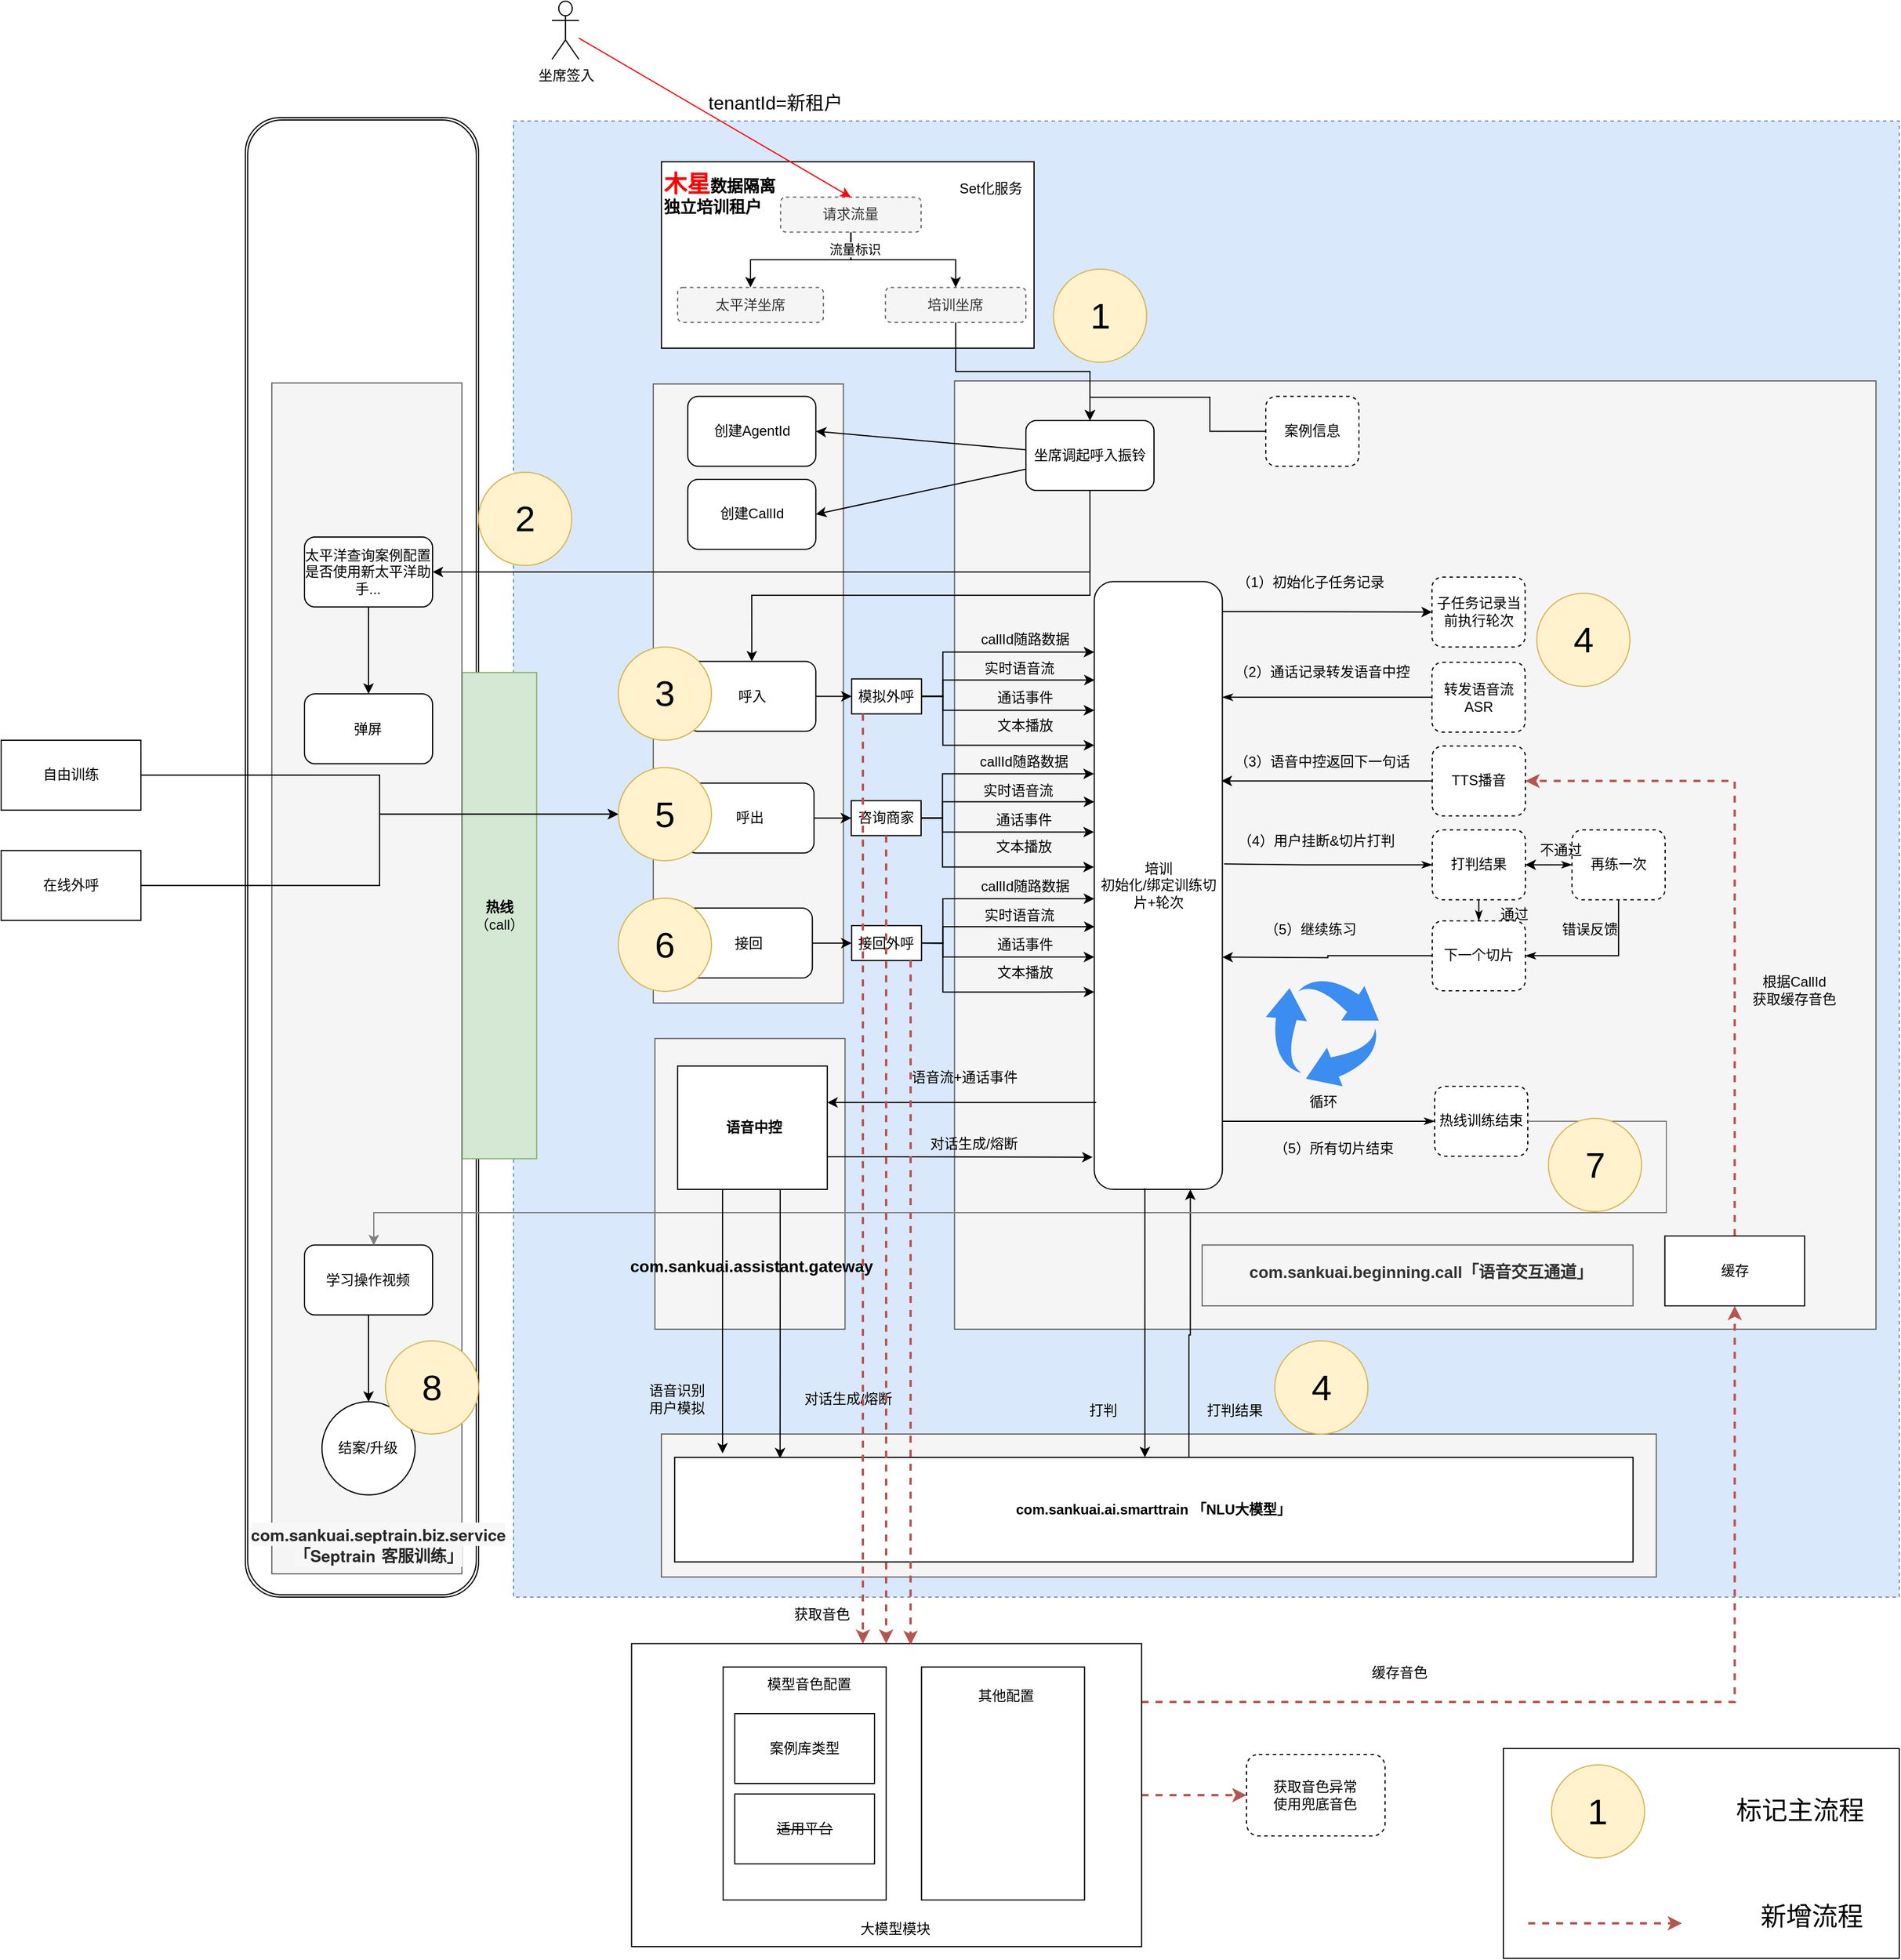 <mxfile version="24.8.6">
  <diagram name="第 1 页" id="9Htu-CGmnGs2SyxGKcRY">
    <mxGraphModel dx="1611" dy="1890" grid="1" gridSize="10" guides="1" tooltips="1" connect="1" arrows="1" fold="1" page="1" pageScale="1" pageWidth="827" pageHeight="1169" math="0" shadow="0">
      <root>
        <mxCell id="0" />
        <mxCell id="1" parent="0" />
        <mxCell id="7KO97V0ZHASyAnMcYF-i-1" value="" style="rounded=0;whiteSpace=wrap;html=1;" vertex="1" parent="1">
          <mxGeometry x="3260" y="1630" width="340" height="180" as="geometry" />
        </mxCell>
        <mxCell id="7KO97V0ZHASyAnMcYF-i-2" value="&lt;br&gt;&lt;div&gt;&lt;/div&gt;" style="rounded=0;whiteSpace=wrap;html=1;dashed=1;horizontal=1;verticalAlign=top;align=right;fillColor=#dae8fc;strokeColor=#6c8ebf;" vertex="1" parent="1">
          <mxGeometry x="2410" y="232.85" width="1190" height="1267.15" as="geometry" />
        </mxCell>
        <mxCell id="7KO97V0ZHASyAnMcYF-i-3" value="&lt;div&gt;&lt;font style=&quot;font-size: 18px;&quot;&gt;太平洋训练工作台&lt;/font&gt;&lt;/div&gt;&lt;div&gt;&lt;font style=&quot;font-size: 18px;&quot;&gt;&amp;nbsp;&amp;nbsp;&lt;/font&gt;&lt;/div&gt;&lt;div&gt;&lt;font style=&quot;font-size: 18px;&quot;&gt;&lt;br&gt;&lt;/font&gt;&lt;/div&gt;&lt;div&gt;&lt;font style=&quot;font-size: 18px;&quot;&gt;&lt;br&gt;&lt;/font&gt;&lt;/div&gt;&lt;div&gt;&lt;font style=&quot;font-size: 18px;&quot;&gt;&lt;br&gt;&lt;/font&gt;&lt;/div&gt;&lt;div&gt;&lt;font style=&quot;font-size: 18px;&quot;&gt;&lt;br&gt;&lt;/font&gt;&lt;/div&gt;&lt;div&gt;&lt;font style=&quot;font-size: 18px;&quot;&gt;&lt;br&gt;&lt;/font&gt;&lt;/div&gt;&lt;div&gt;&lt;br&gt;&lt;/div&gt;&lt;div&gt;&lt;br&gt;&lt;/div&gt;&lt;div&gt;&lt;font style=&quot;font-size: 18px;&quot;&gt;&lt;br&gt;&lt;/font&gt;&lt;/div&gt;" style="shape=ext;double=1;rounded=1;whiteSpace=wrap;html=1;fontStyle=1" vertex="1" parent="1">
          <mxGeometry x="2179.71" y="230" width="200.29" height="1270" as="geometry" />
        </mxCell>
        <mxCell id="7KO97V0ZHASyAnMcYF-i-4" value="坐席签入" style="shape=umlActor;verticalLabelPosition=bottom;verticalAlign=top;html=1;outlineConnect=0;" vertex="1" parent="1">
          <mxGeometry x="2443.01" y="130.0" width="23.2" height="50" as="geometry" />
        </mxCell>
        <mxCell id="7KO97V0ZHASyAnMcYF-i-5" value="&lt;b&gt;热线&lt;/b&gt;&lt;br&gt;&lt;div&gt;（call）&lt;/div&gt;" style="rounded=0;whiteSpace=wrap;html=1;fillColor=#d5e8d4;strokeColor=#82b366;" vertex="1" parent="1">
          <mxGeometry x="2365.67" y="706.32" width="64.2" height="417.35" as="geometry" />
        </mxCell>
        <mxCell id="7KO97V0ZHASyAnMcYF-i-6" value="&lt;font size=&quot;1&quot;&gt;&lt;b style=&quot;&quot;&gt;&lt;font style=&quot;font-size: 20px;&quot; color=&quot;#ff0000&quot;&gt;木星&lt;/font&gt;&lt;/b&gt;&lt;b style=&quot;font-size: 14px&quot;&gt;数据隔离&lt;/b&gt;&lt;/font&gt;&lt;div&gt;&lt;span style=&quot;font-size: 14px;&quot;&gt;&lt;b&gt;独立培训租户&lt;/b&gt;&lt;/span&gt;&lt;/div&gt;" style="rounded=0;whiteSpace=wrap;html=1;align=left;verticalAlign=top;" vertex="1" parent="1">
          <mxGeometry x="2537" y="267.85" width="320" height="160" as="geometry" />
        </mxCell>
        <mxCell id="7KO97V0ZHASyAnMcYF-i-7" value="Set化服务" style="text;html=1;align=center;verticalAlign=middle;whiteSpace=wrap;rounded=0;" vertex="1" parent="1">
          <mxGeometry x="2790" y="275.6" width="60" height="30" as="geometry" />
        </mxCell>
        <mxCell id="7KO97V0ZHASyAnMcYF-i-8" value="培训坐席" style="rounded=1;whiteSpace=wrap;html=1;dashed=1;fillColor=#f5f5f5;strokeColor=#666666;fontColor=#333333;" vertex="1" parent="1">
          <mxGeometry x="2729.36" y="375.73" width="120.64" height="30" as="geometry" />
        </mxCell>
        <mxCell id="7KO97V0ZHASyAnMcYF-i-9" value="太平洋坐席" style="rounded=1;whiteSpace=wrap;html=1;dashed=1;fillColor=#f5f5f5;strokeColor=#666666;fontColor=#333333;" vertex="1" parent="1">
          <mxGeometry x="2550.91" y="375.73" width="125.19" height="30" as="geometry" />
        </mxCell>
        <mxCell id="7KO97V0ZHASyAnMcYF-i-10" style="edgeStyle=orthogonalEdgeStyle;rounded=0;orthogonalLoop=1;jettySize=auto;html=1;" edge="1" parent="1" source="7KO97V0ZHASyAnMcYF-i-13" target="7KO97V0ZHASyAnMcYF-i-9">
          <mxGeometry relative="1" as="geometry" />
        </mxCell>
        <mxCell id="7KO97V0ZHASyAnMcYF-i-11" style="edgeStyle=orthogonalEdgeStyle;rounded=0;orthogonalLoop=1;jettySize=auto;html=1;" edge="1" parent="1" source="7KO97V0ZHASyAnMcYF-i-13" target="7KO97V0ZHASyAnMcYF-i-8">
          <mxGeometry relative="1" as="geometry" />
        </mxCell>
        <mxCell id="7KO97V0ZHASyAnMcYF-i-12" value="流量标识" style="edgeLabel;html=1;align=center;verticalAlign=middle;resizable=0;points=[];" vertex="1" connectable="0" parent="7KO97V0ZHASyAnMcYF-i-11">
          <mxGeometry x="-0.791" y="3" relative="1" as="geometry">
            <mxPoint as="offset" />
          </mxGeometry>
        </mxCell>
        <mxCell id="7KO97V0ZHASyAnMcYF-i-13" value="请求流量" style="rounded=1;whiteSpace=wrap;html=1;dashed=1;fillColor=#f5f5f5;strokeColor=#666666;fontColor=#333333;" vertex="1" parent="1">
          <mxGeometry x="2639.36" y="298.23" width="120.64" height="30" as="geometry" />
        </mxCell>
        <mxCell id="7KO97V0ZHASyAnMcYF-i-14" style="rounded=0;orthogonalLoop=1;jettySize=auto;html=1;entryX=0.5;entryY=0;entryDx=0;entryDy=0;strokeColor=#FF0000;align=center;verticalAlign=middle;fontFamily=Helvetica;fontSize=11;fontColor=default;labelBackgroundColor=default;endArrow=classic;" edge="1" parent="1" source="7KO97V0ZHASyAnMcYF-i-4" target="7KO97V0ZHASyAnMcYF-i-13">
          <mxGeometry relative="1" as="geometry" />
        </mxCell>
        <mxCell id="7KO97V0ZHASyAnMcYF-i-15" value="tenantId=新租户" style="text;html=1;align=center;verticalAlign=middle;whiteSpace=wrap;rounded=0;fontSize=16;" vertex="1" parent="1">
          <mxGeometry x="2570" y="201.85" width="130" height="30" as="geometry" />
        </mxCell>
        <mxCell id="7KO97V0ZHASyAnMcYF-i-16" value="&lt;b style=&quot;font-size: 14px;&quot;&gt;&lt;br&gt;&lt;br&gt;&lt;br&gt;&lt;br&gt;&lt;br&gt;&lt;br&gt;&lt;br&gt;&lt;br&gt;&lt;br&gt;&lt;br&gt;&amp;nbsp;&lt;br&gt;&lt;br&gt;&lt;br&gt;&lt;br&gt;&lt;br&gt;&lt;br&gt;&lt;br&gt;&lt;br&gt;&lt;br&gt;&lt;br&gt;&lt;br&gt;&lt;br&gt;&lt;br&gt;&amp;nbsp;&lt;br&gt;&lt;br&gt;&lt;/b&gt;" style="rounded=0;whiteSpace=wrap;html=1;fillColor=#f5f5f5;strokeColor=#666666;fontColor=#333333;align=left;verticalAlign=top;" vertex="1" parent="1">
          <mxGeometry x="2530" y="458.63" width="163.26" height="531.37" as="geometry" />
        </mxCell>
        <mxCell id="7KO97V0ZHASyAnMcYF-i-17" value="创建AgentId" style="rounded=1;whiteSpace=wrap;html=1;" vertex="1" parent="1">
          <mxGeometry x="2559.63" y="469.24" width="110" height="60" as="geometry" />
        </mxCell>
        <mxCell id="7KO97V0ZHASyAnMcYF-i-18" value="创建CallId" style="rounded=1;whiteSpace=wrap;html=1;" vertex="1" parent="1">
          <mxGeometry x="2559.63" y="540.44" width="110" height="60" as="geometry" />
        </mxCell>
        <mxCell id="7KO97V0ZHASyAnMcYF-i-19" value="&lt;div&gt;&lt;b style=&quot;font-size: 14px;&quot;&gt;&lt;br&gt;&lt;/b&gt;&lt;/div&gt;&lt;b style=&quot;font-size: 14px;&quot;&gt;&lt;div&gt;&lt;b style=&quot;font-size: 14px;&quot;&gt;&lt;br&gt;&lt;/b&gt;&lt;/div&gt;&lt;div&gt;&lt;b style=&quot;font-size: 14px;&quot;&gt;&lt;br&gt;&lt;/b&gt;&lt;/div&gt;&lt;div&gt;&lt;b style=&quot;font-size: 14px;&quot;&gt;&lt;br&gt;&lt;/b&gt;&lt;/div&gt;&lt;div&gt;&lt;b style=&quot;font-size: 14px;&quot;&gt;&lt;br&gt;&lt;/b&gt;&lt;/div&gt;&lt;div&gt;&lt;b style=&quot;font-size: 14px;&quot;&gt;&lt;br&gt;&lt;/b&gt;&lt;/div&gt;&lt;div&gt;&lt;b style=&quot;font-size: 14px;&quot;&gt;&lt;br&gt;&lt;/b&gt;&lt;/div&gt;&lt;div&gt;&lt;b style=&quot;font-size: 14px;&quot;&gt;&lt;br&gt;&lt;/b&gt;&lt;/div&gt;&lt;div&gt;&lt;b style=&quot;font-size: 14px;&quot;&gt;&lt;br&gt;&lt;/b&gt;&lt;/div&gt;&lt;div&gt;&lt;b style=&quot;font-size: 14px;&quot;&gt;&lt;br&gt;&lt;/b&gt;&lt;/div&gt;&lt;div&gt;&lt;b style=&quot;font-size: 14px;&quot;&gt;&lt;br&gt;&lt;/b&gt;&lt;/div&gt;&lt;div&gt;&lt;b style=&quot;font-size: 14px;&quot;&gt;&lt;br&gt;&lt;/b&gt;&lt;/div&gt;&lt;div&gt;&lt;b style=&quot;font-size: 14px;&quot;&gt;&lt;br&gt;&lt;/b&gt;&lt;/div&gt;&lt;div&gt;&lt;b style=&quot;font-size: 14px;&quot;&gt;&lt;br&gt;&lt;/b&gt;&lt;/div&gt;&lt;div&gt;&lt;b style=&quot;font-size: 14px;&quot;&gt;&lt;br&gt;&lt;/b&gt;&lt;/div&gt;&lt;div&gt;&lt;b style=&quot;font-size: 14px;&quot;&gt;&lt;br&gt;&lt;/b&gt;&lt;/div&gt;&lt;div&gt;&lt;b style=&quot;font-size: 14px;&quot;&gt;&lt;br&gt;&lt;/b&gt;&lt;/div&gt;&lt;div&gt;&lt;b style=&quot;font-size: 14px;&quot;&gt;&lt;br&gt;&lt;/b&gt;&lt;/div&gt;&lt;div&gt;&lt;b style=&quot;font-size: 14px;&quot;&gt;&lt;br&gt;&lt;/b&gt;&lt;/div&gt;&lt;div&gt;&lt;b style=&quot;font-size: 14px;&quot;&gt;&lt;br&gt;&lt;/b&gt;&lt;/div&gt;&lt;div&gt;&lt;b style=&quot;font-size: 14px;&quot;&gt;&lt;br&gt;&lt;/b&gt;&lt;/div&gt;&lt;div&gt;&lt;b style=&quot;font-size: 14px;&quot;&gt;&lt;br&gt;&lt;/b&gt;&lt;/div&gt;&lt;div&gt;&lt;b style=&quot;font-size: 14px;&quot;&gt;&lt;br&gt;&lt;/b&gt;&lt;/div&gt;&lt;div&gt;&lt;b style=&quot;font-size: 14px;&quot;&gt;&lt;br&gt;&lt;/b&gt;&lt;/div&gt;&lt;div&gt;&lt;b style=&quot;font-size: 14px;&quot;&gt;&lt;br&gt;&lt;/b&gt;&lt;/div&gt;&lt;div&gt;&lt;b style=&quot;font-size: 14px;&quot;&gt;&lt;br&gt;&lt;/b&gt;&lt;/div&gt;&lt;div&gt;&lt;b style=&quot;font-size: 14px;&quot;&gt;&lt;br&gt;&lt;/b&gt;&lt;/div&gt;&lt;div&gt;&lt;b style=&quot;font-size: 14px;&quot;&gt;&lt;br&gt;&lt;/b&gt;&lt;/div&gt;&lt;div&gt;&lt;b style=&quot;font-size: 14px;&quot;&gt;&lt;br&gt;&lt;/b&gt;&lt;/div&gt;&lt;div&gt;&lt;b style=&quot;font-size: 14px;&quot;&gt;&lt;br&gt;&lt;/b&gt;&lt;/div&gt;&lt;div&gt;&lt;b style=&quot;font-size: 14px;&quot;&gt;&lt;br&gt;&lt;/b&gt;&lt;/div&gt;&lt;div&gt;&lt;b style=&quot;font-size: 14px;&quot;&gt;&lt;br&gt;&lt;/b&gt;&lt;/div&gt;&lt;div&gt;&lt;b style=&quot;font-size: 14px;&quot;&gt;&lt;br&gt;&lt;/b&gt;&lt;/div&gt;&lt;div&gt;&lt;b style=&quot;font-size: 14px;&quot;&gt;&lt;br&gt;&lt;/b&gt;&lt;/div&gt;&lt;div&gt;&lt;b style=&quot;font-size: 14px;&quot;&gt;&lt;br&gt;&lt;/b&gt;&lt;/div&gt;&lt;div&gt;&lt;b style=&quot;font-size: 14px;&quot;&gt;&lt;br&gt;&lt;/b&gt;&lt;/div&gt;&lt;div&gt;&lt;b style=&quot;font-size: 14px;&quot;&gt;&lt;br&gt;&lt;/b&gt;&lt;/div&gt;&lt;div&gt;&lt;b style=&quot;font-size: 14px;&quot;&gt;&lt;br&gt;&lt;/b&gt;&lt;/div&gt;&lt;div&gt;&lt;b style=&quot;font-size: 14px;&quot;&gt;&lt;br&gt;&lt;/b&gt;&lt;/div&gt;&lt;div&gt;&lt;b style=&quot;font-size: 14px;&quot;&gt;&lt;br&gt;&lt;/b&gt;&lt;/div&gt;&lt;div&gt;&lt;b style=&quot;font-size: 14px;&quot;&gt;&lt;br&gt;&lt;/b&gt;&lt;/div&gt;&lt;div&gt;&lt;b style=&quot;font-size: 14px;&quot;&gt;&lt;br&gt;&lt;/b&gt;&lt;/div&gt;&lt;br&gt;&lt;/b&gt;" style="rounded=0;whiteSpace=wrap;html=1;fillColor=#f5f5f5;strokeColor=#666666;fontColor=#333333;align=left;verticalAlign=top;" vertex="1" parent="1">
          <mxGeometry x="2788.72" y="456.01" width="791.28" height="813.99" as="geometry" />
        </mxCell>
        <mxCell id="7KO97V0ZHASyAnMcYF-i-20" style="rounded=0;orthogonalLoop=1;jettySize=auto;html=1;entryX=1;entryY=0.5;entryDx=0;entryDy=0;" edge="1" parent="1" source="7KO97V0ZHASyAnMcYF-i-83" target="7KO97V0ZHASyAnMcYF-i-17">
          <mxGeometry relative="1" as="geometry" />
        </mxCell>
        <mxCell id="7KO97V0ZHASyAnMcYF-i-21" style="rounded=0;orthogonalLoop=1;jettySize=auto;html=1;entryX=1;entryY=0.5;entryDx=0;entryDy=0;" edge="1" parent="1" source="7KO97V0ZHASyAnMcYF-i-83" target="7KO97V0ZHASyAnMcYF-i-18">
          <mxGeometry relative="1" as="geometry" />
        </mxCell>
        <mxCell id="7KO97V0ZHASyAnMcYF-i-22" style="edgeStyle=orthogonalEdgeStyle;rounded=0;orthogonalLoop=1;jettySize=auto;html=1;entryX=0;entryY=0.5;entryDx=0;entryDy=0;" edge="1" parent="1" source="7KO97V0ZHASyAnMcYF-i-26" target="7KO97V0ZHASyAnMcYF-i-29">
          <mxGeometry relative="1" as="geometry">
            <Array as="points">
              <mxPoint x="3048.72" y="653.99" />
              <mxPoint x="3048.72" y="653.99" />
            </Array>
          </mxGeometry>
        </mxCell>
        <mxCell id="7KO97V0ZHASyAnMcYF-i-23" style="edgeStyle=orthogonalEdgeStyle;curved=0;rounded=0;orthogonalLoop=1;jettySize=auto;html=1;strokeColor=default;align=center;verticalAlign=middle;fontFamily=Helvetica;fontSize=11;fontColor=default;labelBackgroundColor=default;startArrow=classicThin;startFill=1;endArrow=none;endFill=0;exitX=0;exitY=0.5;exitDx=0;exitDy=0;" edge="1" parent="1" source="7KO97V0ZHASyAnMcYF-i-56">
          <mxGeometry relative="1" as="geometry">
            <mxPoint x="3020.22" y="870.57" as="targetPoint" />
            <Array as="points">
              <mxPoint x="3088.94" y="871.56" />
              <mxPoint x="3020.94" y="870.56" />
            </Array>
          </mxGeometry>
        </mxCell>
        <mxCell id="7KO97V0ZHASyAnMcYF-i-24" style="edgeStyle=orthogonalEdgeStyle;curved=0;rounded=0;orthogonalLoop=1;jettySize=auto;html=1;entryX=0;entryY=0.5;entryDx=0;entryDy=0;strokeColor=default;align=center;verticalAlign=middle;fontFamily=Helvetica;fontSize=11;fontColor=default;labelBackgroundColor=default;startArrow=classicThin;startFill=1;endArrow=none;endFill=0;" edge="1" parent="1" target="7KO97V0ZHASyAnMcYF-i-64">
          <mxGeometry relative="1" as="geometry">
            <mxPoint x="3018.72" y="727.515" as="sourcePoint" />
            <Array as="points">
              <mxPoint x="3108.72" y="727.08" />
            </Array>
          </mxGeometry>
        </mxCell>
        <mxCell id="7KO97V0ZHASyAnMcYF-i-25" style="edgeStyle=orthogonalEdgeStyle;curved=0;rounded=0;orthogonalLoop=1;jettySize=auto;html=1;strokeColor=default;align=center;verticalAlign=middle;fontFamily=Helvetica;fontSize=11;fontColor=default;labelBackgroundColor=default;startArrow=classicThin;startFill=1;endArrow=none;endFill=0;exitX=0;exitY=0.5;exitDx=0;exitDy=0;" edge="1" parent="1" source="7KO97V0ZHASyAnMcYF-i-67" target="7KO97V0ZHASyAnMcYF-i-26">
          <mxGeometry relative="1" as="geometry">
            <Array as="points">
              <mxPoint x="3140" y="1091" />
              <mxPoint x="3140" y="1091" />
            </Array>
          </mxGeometry>
        </mxCell>
        <mxCell id="7KO97V0ZHASyAnMcYF-i-26" value="培训&lt;br&gt;初始化/绑定训练切片+轮次" style="rounded=1;whiteSpace=wrap;html=1;" vertex="1" parent="1">
          <mxGeometry x="2908.72" y="628.24" width="110" height="521.76" as="geometry" />
        </mxCell>
        <mxCell id="7KO97V0ZHASyAnMcYF-i-27" style="edgeStyle=orthogonalEdgeStyle;rounded=0;orthogonalLoop=1;jettySize=auto;html=1;entryX=0.5;entryY=0;entryDx=0;entryDy=0;" edge="1" parent="1" source="7KO97V0ZHASyAnMcYF-i-28" target="7KO97V0ZHASyAnMcYF-i-83">
          <mxGeometry relative="1" as="geometry" />
        </mxCell>
        <mxCell id="7KO97V0ZHASyAnMcYF-i-28" value="案例信息" style="rounded=1;whiteSpace=wrap;html=1;dashed=1;" vertex="1" parent="1">
          <mxGeometry x="3056.0" y="469.24" width="80" height="60" as="geometry" />
        </mxCell>
        <mxCell id="7KO97V0ZHASyAnMcYF-i-29" value="子任务记录当前执行轮次" style="rounded=1;whiteSpace=wrap;html=1;dashed=1;" vertex="1" parent="1">
          <mxGeometry x="3198.72" y="624.43" width="80" height="60" as="geometry" />
        </mxCell>
        <mxCell id="7KO97V0ZHASyAnMcYF-i-30" style="edgeStyle=orthogonalEdgeStyle;rounded=0;orthogonalLoop=1;jettySize=auto;html=1;entryX=0;entryY=0.5;entryDx=0;entryDy=0;" edge="1" parent="1" source="7KO97V0ZHASyAnMcYF-i-31" target="7KO97V0ZHASyAnMcYF-i-33">
          <mxGeometry relative="1" as="geometry" />
        </mxCell>
        <mxCell id="7KO97V0ZHASyAnMcYF-i-31" value="&lt;span style=&quot;text-wrap-mode: nowrap;&quot;&gt;呼入&lt;/span&gt;" style="rounded=1;whiteSpace=wrap;html=1;" vertex="1" parent="1">
          <mxGeometry x="2559.63" y="696.8" width="110" height="60" as="geometry" />
        </mxCell>
        <mxCell id="7KO97V0ZHASyAnMcYF-i-32" style="edgeStyle=orthogonalEdgeStyle;rounded=0;orthogonalLoop=1;jettySize=auto;html=1;" edge="1" parent="1" source="7KO97V0ZHASyAnMcYF-i-33">
          <mxGeometry relative="1" as="geometry">
            <mxPoint x="2908.72" y="688.8" as="targetPoint" />
            <Array as="points">
              <mxPoint x="2778.72" y="726.8" />
              <mxPoint x="2778.72" y="688.8" />
              <mxPoint x="2908.72" y="688.8" />
            </Array>
          </mxGeometry>
        </mxCell>
        <mxCell id="7KO97V0ZHASyAnMcYF-i-33" value="模拟外呼" style="rounded=0;whiteSpace=wrap;html=1;" vertex="1" parent="1">
          <mxGeometry x="2700.35" y="711.8" width="60" height="30" as="geometry" />
        </mxCell>
        <mxCell id="7KO97V0ZHASyAnMcYF-i-34" value="实时语音流" style="text;html=1;align=center;verticalAlign=middle;resizable=0;points=[];autosize=1;" vertex="1" parent="1">
          <mxGeometry x="2803.72" y="693.24" width="80" height="20" as="geometry" />
        </mxCell>
        <mxCell id="7KO97V0ZHASyAnMcYF-i-35" value="文本播放" style="text;html=1;align=center;verticalAlign=middle;resizable=0;points=[];autosize=1;" vertex="1" parent="1">
          <mxGeometry x="2818.72" y="741.8" width="60" height="20" as="geometry" />
        </mxCell>
        <mxCell id="7KO97V0ZHASyAnMcYF-i-36" value="callId随路数据" style="text;html=1;align=center;verticalAlign=middle;resizable=0;points=[];autosize=1;" vertex="1" parent="1">
          <mxGeometry x="2803.72" y="668.24" width="90" height="20" as="geometry" />
        </mxCell>
        <mxCell id="7KO97V0ZHASyAnMcYF-i-37" value="通话事件" style="text;html=1;align=center;verticalAlign=middle;resizable=0;points=[];autosize=1;" vertex="1" parent="1">
          <mxGeometry x="2818.72" y="718.24" width="60" height="20" as="geometry" />
        </mxCell>
        <mxCell id="7KO97V0ZHASyAnMcYF-i-38" style="edgeStyle=orthogonalEdgeStyle;rounded=0;orthogonalLoop=1;jettySize=auto;html=1;exitX=1;exitY=0.5;exitDx=0;exitDy=0;" edge="1" parent="1" source="7KO97V0ZHASyAnMcYF-i-33">
          <mxGeometry relative="1" as="geometry">
            <mxPoint x="2909" y="713" as="targetPoint" />
            <Array as="points">
              <mxPoint x="2778.72" y="726.8" />
              <mxPoint x="2778.72" y="712.8" />
              <mxPoint x="2908.72" y="712.8" />
            </Array>
          </mxGeometry>
        </mxCell>
        <mxCell id="7KO97V0ZHASyAnMcYF-i-39" style="edgeStyle=orthogonalEdgeStyle;rounded=0;orthogonalLoop=1;jettySize=auto;html=1;exitX=1;exitY=0.5;exitDx=0;exitDy=0;" edge="1" parent="1" source="7KO97V0ZHASyAnMcYF-i-33">
          <mxGeometry relative="1" as="geometry">
            <mxPoint x="2908.72" y="738.8" as="targetPoint" />
            <Array as="points">
              <mxPoint x="2778.72" y="726.8" />
              <mxPoint x="2778.72" y="738.8" />
              <mxPoint x="2908.72" y="738.8" />
            </Array>
          </mxGeometry>
        </mxCell>
        <mxCell id="7KO97V0ZHASyAnMcYF-i-40" style="edgeStyle=orthogonalEdgeStyle;rounded=0;orthogonalLoop=1;jettySize=auto;html=1;exitX=1;exitY=0.5;exitDx=0;exitDy=0;" edge="1" parent="1" source="7KO97V0ZHASyAnMcYF-i-33">
          <mxGeometry relative="1" as="geometry">
            <mxPoint x="2908.72" y="768.8" as="targetPoint" />
            <Array as="points">
              <mxPoint x="2778.72" y="726.8" />
              <mxPoint x="2778.72" y="768.8" />
            </Array>
          </mxGeometry>
        </mxCell>
        <mxCell id="7KO97V0ZHASyAnMcYF-i-41" value="&lt;b style=&quot;font-size: 14px;&quot;&gt;&lt;br&gt;&lt;br&gt;&lt;br&gt;&lt;br&gt;&lt;br&gt;&lt;br&gt;&lt;br&gt;&lt;br&gt;&lt;br&gt;&lt;br&gt;&amp;nbsp;&lt;br&gt;&lt;br&gt;&lt;br&gt;&lt;br&gt;&lt;br&gt;&lt;br&gt;&lt;br&gt;&lt;br&gt;&lt;br&gt;&lt;br&gt;&lt;br&gt;&lt;br&gt;&lt;br&gt;&amp;nbsp;&lt;br&gt;&lt;br&gt;&lt;/b&gt;" style="rounded=0;whiteSpace=wrap;html=1;fillColor=#f5f5f5;strokeColor=#666666;fontColor=#333333;align=left;verticalAlign=top;" vertex="1" parent="1">
          <mxGeometry x="2537.0" y="1360.0" width="854.36" height="122.75" as="geometry" />
        </mxCell>
        <mxCell id="7KO97V0ZHASyAnMcYF-i-42" value="&lt;b style=&quot;font-size: 14px;&quot;&gt;&lt;br&gt;&lt;br&gt;&lt;br&gt;&lt;br&gt;&lt;br&gt;&lt;br&gt;&lt;br&gt;&lt;br&gt;&lt;br&gt;&lt;br&gt;&amp;nbsp;&lt;br&gt;&lt;br&gt;&lt;br&gt;&lt;br&gt;&lt;br&gt;&lt;br&gt;&lt;br&gt;&lt;br&gt;&lt;br&gt;&lt;br&gt;&lt;br&gt;&lt;br&gt;&lt;br&gt;&amp;nbsp;&lt;br&gt;&lt;br&gt;&lt;/b&gt;" style="rounded=0;whiteSpace=wrap;html=1;fillColor=#f5f5f5;strokeColor=#666666;fontColor=#333333;align=left;verticalAlign=top;" vertex="1" parent="1">
          <mxGeometry x="2531.41" y="1020.45" width="163.26" height="249.55" as="geometry" />
        </mxCell>
        <mxCell id="7KO97V0ZHASyAnMcYF-i-43" value="" style="rounded=0;whiteSpace=wrap;html=1;" vertex="1" parent="1">
          <mxGeometry x="2550.91" y="1044.12" width="128.51" height="105.88" as="geometry" />
        </mxCell>
        <mxCell id="7KO97V0ZHASyAnMcYF-i-44" value="对话生成/熔断" style="text;html=1;align=center;verticalAlign=middle;resizable=0;points=[];autosize=1;" vertex="1" parent="1">
          <mxGeometry x="2760.35" y="1101.48" width="90" height="20" as="geometry" />
        </mxCell>
        <mxCell id="7KO97V0ZHASyAnMcYF-i-45" value="语音流+通话事件" style="text;html=1;align=center;verticalAlign=middle;resizable=0;points=[];autosize=1;" vertex="1" parent="1">
          <mxGeometry x="2742" y="1044.12" width="110" height="20" as="geometry" />
        </mxCell>
        <mxCell id="7KO97V0ZHASyAnMcYF-i-46" style="edgeStyle=orthogonalEdgeStyle;rounded=0;orthogonalLoop=1;jettySize=auto;html=1;entryX=0.75;entryY=1;entryDx=0;entryDy=0;" edge="1" parent="1" source="7KO97V0ZHASyAnMcYF-i-47" target="7KO97V0ZHASyAnMcYF-i-26">
          <mxGeometry relative="1" as="geometry">
            <Array as="points">
              <mxPoint x="2990" y="1275" />
              <mxPoint x="2991" y="1275" />
            </Array>
          </mxGeometry>
        </mxCell>
        <mxCell id="7KO97V0ZHASyAnMcYF-i-47" value="&lt;b&gt;com.sankuai.ai.smarttrain 「NLU大模型」&lt;/b&gt;" style="rounded=0;whiteSpace=wrap;html=1;" vertex="1" parent="1">
          <mxGeometry x="2548.36" y="1380.0" width="823" height="89.78" as="geometry" />
        </mxCell>
        <mxCell id="7KO97V0ZHASyAnMcYF-i-48" value="语音识别&lt;br&gt;用户模拟" style="text;html=1;align=center;verticalAlign=middle;resizable=0;points=[];autosize=1;" vertex="1" parent="1">
          <mxGeometry x="2520" y="1315" width="60" height="30" as="geometry" />
        </mxCell>
        <mxCell id="7KO97V0ZHASyAnMcYF-i-49" value="对话生成/熔断" style="text;html=1;align=center;verticalAlign=middle;resizable=0;points=[];autosize=1;" vertex="1" parent="1">
          <mxGeometry x="2652" y="1320.0" width="90" height="20" as="geometry" />
        </mxCell>
        <mxCell id="7KO97V0ZHASyAnMcYF-i-50" value="打判" style="text;html=1;align=center;verticalAlign=middle;resizable=0;points=[];autosize=1;" vertex="1" parent="1">
          <mxGeometry x="2896.36" y="1330.0" width="40" height="20" as="geometry" />
        </mxCell>
        <mxCell id="7KO97V0ZHASyAnMcYF-i-51" value="打判结果" style="text;html=1;align=center;verticalAlign=middle;resizable=0;points=[];autosize=1;" vertex="1" parent="1">
          <mxGeometry x="2998.64" y="1330.0" width="60" height="20" as="geometry" />
        </mxCell>
        <mxCell id="7KO97V0ZHASyAnMcYF-i-52" value="&lt;p data-pm-slice=&quot;1 1 [&amp;quot;table&amp;quot;,null,&amp;quot;table_row&amp;quot;,null,&amp;quot;table_cell&amp;quot;,null]&quot; data-node-id=&quot;d73887fce26a47d394b316ed0e40555a&quot; data-diff-id=&quot;40ed1938-f185-4878-8142-91d9d09a2081&quot; style=&quot;min-height: 24px;margin: 8px 0;&quot;&gt;&lt;font style=&quot;font-size: 14px;&quot;&gt;&amp;nbsp; &amp;nbsp; &amp;nbsp; &amp;nbsp; &amp;nbsp; &lt;b&gt;com.sankuai.beginning.call&lt;/b&gt;&lt;/font&gt;&lt;font style=&quot;background-color: initial;&quot;&gt;&lt;b style=&quot;font-size: 14px&quot;&gt;「语音交互通道&lt;/b&gt;&lt;/font&gt;&lt;font style=&quot;background-color: initial;&quot;&gt;&lt;b style=&quot;font-size: 14px&quot;&gt;」&lt;/b&gt;&lt;/font&gt;&lt;/p&gt;" style="rounded=0;whiteSpace=wrap;html=1;fillColor=#f5f5f5;strokeColor=#666666;fontColor=#333333;align=left;verticalAlign=top;" vertex="1" parent="1">
          <mxGeometry x="3001.36" y="1197.74" width="370" height="52.25" as="geometry" />
        </mxCell>
        <mxCell id="7KO97V0ZHASyAnMcYF-i-53" value="（4）用户挂断&amp;amp;切片打判" style="text;html=1;align=center;verticalAlign=middle;resizable=0;points=[];autosize=1;" vertex="1" parent="1">
          <mxGeometry x="3018.94" y="836.37" width="160" height="30" as="geometry" />
        </mxCell>
        <mxCell id="7KO97V0ZHASyAnMcYF-i-54" value="" style="edgeStyle=orthogonalEdgeStyle;curved=0;rounded=0;orthogonalLoop=1;jettySize=auto;html=1;strokeColor=default;align=center;verticalAlign=middle;fontFamily=Helvetica;fontSize=11;fontColor=default;labelBackgroundColor=default;startArrow=classicThin;startFill=1;endArrow=classic;endFill=1;" edge="1" parent="1" source="7KO97V0ZHASyAnMcYF-i-59" target="7KO97V0ZHASyAnMcYF-i-56">
          <mxGeometry relative="1" as="geometry" />
        </mxCell>
        <mxCell id="7KO97V0ZHASyAnMcYF-i-55" style="edgeStyle=orthogonalEdgeStyle;curved=0;rounded=0;orthogonalLoop=1;jettySize=auto;html=1;strokeColor=default;align=center;verticalAlign=middle;fontFamily=Helvetica;fontSize=11;fontColor=default;labelBackgroundColor=default;startArrow=classicThin;startFill=1;endArrow=none;endFill=0;exitX=0.5;exitY=0;exitDx=0;exitDy=0;" edge="1" parent="1" source="7KO97V0ZHASyAnMcYF-i-57" target="7KO97V0ZHASyAnMcYF-i-56">
          <mxGeometry relative="1" as="geometry" />
        </mxCell>
        <mxCell id="7KO97V0ZHASyAnMcYF-i-56" value="打判结果" style="rounded=1;whiteSpace=wrap;html=1;dashed=1;" vertex="1" parent="1">
          <mxGeometry x="3198.94" y="841.37" width="80" height="60" as="geometry" />
        </mxCell>
        <mxCell id="7KO97V0ZHASyAnMcYF-i-57" value="下一个切片" style="rounded=1;whiteSpace=wrap;html=1;dashed=1;" vertex="1" parent="1">
          <mxGeometry x="3198.94" y="919.44" width="80" height="60" as="geometry" />
        </mxCell>
        <mxCell id="7KO97V0ZHASyAnMcYF-i-58" style="edgeStyle=orthogonalEdgeStyle;curved=0;rounded=0;orthogonalLoop=1;jettySize=auto;html=1;strokeColor=default;align=center;verticalAlign=middle;fontFamily=Helvetica;fontSize=11;fontColor=default;labelBackgroundColor=default;startArrow=classicThin;startFill=1;endArrow=none;endFill=0;exitX=1;exitY=0.5;exitDx=0;exitDy=0;" edge="1" parent="1" source="7KO97V0ZHASyAnMcYF-i-57" target="7KO97V0ZHASyAnMcYF-i-59">
          <mxGeometry relative="1" as="geometry">
            <Array as="points">
              <mxPoint x="3358.94" y="949.56" />
            </Array>
          </mxGeometry>
        </mxCell>
        <mxCell id="7KO97V0ZHASyAnMcYF-i-59" value="再练一次" style="rounded=1;whiteSpace=wrap;html=1;dashed=1;" vertex="1" parent="1">
          <mxGeometry x="3318.94" y="841.37" width="80" height="60" as="geometry" />
        </mxCell>
        <mxCell id="7KO97V0ZHASyAnMcYF-i-60" value="（1）初始化子任务记录" style="text;html=1;align=center;verticalAlign=middle;resizable=0;points=[];autosize=1;" vertex="1" parent="1">
          <mxGeometry x="3018.72" y="614.43" width="150" height="30" as="geometry" />
        </mxCell>
        <mxCell id="7KO97V0ZHASyAnMcYF-i-61" value="不通过" style="text;html=1;align=center;verticalAlign=middle;resizable=0;points=[];autosize=1;" vertex="1" parent="1">
          <mxGeometry x="3278.94" y="843.74" width="60" height="30" as="geometry" />
        </mxCell>
        <mxCell id="7KO97V0ZHASyAnMcYF-i-62" value="错误反馈" style="text;html=1;align=center;verticalAlign=middle;resizable=0;points=[];autosize=1;" vertex="1" parent="1">
          <mxGeometry x="3298.94" y="912.44" width="70" height="30" as="geometry" />
        </mxCell>
        <mxCell id="7KO97V0ZHASyAnMcYF-i-63" value="通过" style="text;html=1;align=center;verticalAlign=middle;resizable=0;points=[];autosize=1;" vertex="1" parent="1">
          <mxGeometry x="3243.94" y="899.37" width="50" height="30" as="geometry" />
        </mxCell>
        <mxCell id="7KO97V0ZHASyAnMcYF-i-64" value="转发语音流&lt;br&gt;ASR" style="rounded=1;whiteSpace=wrap;html=1;dashed=1;" vertex="1" parent="1">
          <mxGeometry x="3198.72" y="697.52" width="80" height="60" as="geometry" />
        </mxCell>
        <mxCell id="7KO97V0ZHASyAnMcYF-i-65" value="（2）通话记录转发语音中控" style="text;html=1;align=center;verticalAlign=middle;resizable=0;points=[];autosize=1;" vertex="1" parent="1">
          <mxGeometry x="3018.72" y="691.33" width="170" height="30" as="geometry" />
        </mxCell>
        <mxCell id="7KO97V0ZHASyAnMcYF-i-66" value="（5）继续练习" style="text;html=1;align=center;verticalAlign=middle;resizable=0;points=[];autosize=1;" vertex="1" parent="1">
          <mxGeometry x="3043.94" y="912.44" width="100" height="30" as="geometry" />
        </mxCell>
        <mxCell id="7KO97V0ZHASyAnMcYF-i-67" value="热线训练结束" style="rounded=1;whiteSpace=wrap;html=1;dashed=1;" vertex="1" parent="1">
          <mxGeometry x="3201.0" y="1061.48" width="80" height="60" as="geometry" />
        </mxCell>
        <mxCell id="7KO97V0ZHASyAnMcYF-i-68" value="（5）所有切片结束" style="text;html=1;align=center;verticalAlign=middle;resizable=0;points=[];autosize=1;" vertex="1" parent="1">
          <mxGeometry x="3048.72" y="1100.0" width="130" height="30" as="geometry" />
        </mxCell>
        <mxCell id="7KO97V0ZHASyAnMcYF-i-69" value="&lt;b style=&quot;font-size: 14px;&quot;&gt;&lt;font style=&quot;font-size: 14px;&quot;&gt;com.sankuai.assistant.gateway&lt;/font&gt;&lt;/b&gt;&lt;div style=&quot;font-size: 14px;&quot;&gt;&lt;br&gt;&lt;/div&gt;" style="text;html=1;align=center;verticalAlign=middle;whiteSpace=wrap;rounded=0;" vertex="1" parent="1">
          <mxGeometry x="2532.13" y="1208.87" width="165" height="30" as="geometry" />
        </mxCell>
        <mxCell id="7KO97V0ZHASyAnMcYF-i-70" value="&lt;div&gt;&lt;b&gt;语音中控&lt;/b&gt;&lt;/div&gt;" style="text;html=1;align=center;verticalAlign=middle;whiteSpace=wrap;rounded=0;" vertex="1" parent="1">
          <mxGeometry x="2552.5" y="1082.06" width="126.92" height="30" as="geometry" />
        </mxCell>
        <mxCell id="7KO97V0ZHASyAnMcYF-i-71" value="&lt;b style=&quot;font-size: 14px;&quot;&gt;&lt;br&gt;&lt;br&gt;&lt;br&gt;&lt;br&gt;&lt;br&gt;&lt;br&gt;&lt;br&gt;&lt;br&gt;&lt;br&gt;&lt;br&gt;&amp;nbsp;&lt;br&gt;&lt;br&gt;&lt;br&gt;&lt;br&gt;&lt;br&gt;&lt;br&gt;&lt;br&gt;&lt;br&gt;&lt;br&gt;&lt;br&gt;&lt;br&gt;&lt;br&gt;&lt;br&gt;&amp;nbsp;&lt;br&gt;&lt;br&gt;&lt;/b&gt;" style="rounded=0;whiteSpace=wrap;html=1;fillColor=#f5f5f5;strokeColor=#666666;fontColor=#333333;align=left;verticalAlign=top;" vertex="1" parent="1">
          <mxGeometry x="2202.41" y="457.75" width="163.26" height="1022.25" as="geometry" />
        </mxCell>
        <mxCell id="7KO97V0ZHASyAnMcYF-i-72" value="&lt;div&gt;&lt;span style=&quot;color: rgba(0, 0, 0, 0.84); font-family: &amp;quot;Helvetica Neue&amp;quot;, Helvetica, Arial, &amp;quot;PingFang SC&amp;quot;, &amp;quot;Heiti SC&amp;quot;, &amp;quot;Hiragino Sans GB&amp;quot;, &amp;quot;Microsoft YaHei&amp;quot;, sans-serif; font-size: 14px; text-align: start; word-spacing: 1px; white-space: pre; background-color: rgb(247, 247, 247);&quot;&gt;&lt;b&gt;com.sankuai.septrain.biz.service&lt;/b&gt;&lt;/span&gt;&lt;br&gt;&lt;/div&gt;&lt;div&gt;&lt;span style=&quot;color: rgba(0, 0, 0, 0.84); font-family: &amp;quot;Helvetica Neue&amp;quot;, Helvetica, Arial, &amp;quot;PingFang SC&amp;quot;, &amp;quot;Heiti SC&amp;quot;, &amp;quot;Hiragino Sans GB&amp;quot;, &amp;quot;Microsoft YaHei&amp;quot;, sans-serif; font-size: 14px; text-align: start; word-spacing: 1px; white-space: pre; background-color: rgb(247, 247, 247);&quot;&gt;&lt;b&gt;「Septrain 客服训练」&lt;/b&gt;&lt;/span&gt;&lt;/div&gt;" style="text;html=1;align=center;verticalAlign=middle;whiteSpace=wrap;rounded=0;" vertex="1" parent="1">
          <mxGeometry x="2207.75" y="1440" width="172.25" height="30" as="geometry" />
        </mxCell>
        <mxCell id="7KO97V0ZHASyAnMcYF-i-73" value="" style="edgeStyle=orthogonalEdgeStyle;rounded=0;orthogonalLoop=1;jettySize=auto;html=1;" edge="1" parent="1" source="7KO97V0ZHASyAnMcYF-i-74" target="7KO97V0ZHASyAnMcYF-i-75">
          <mxGeometry relative="1" as="geometry" />
        </mxCell>
        <mxCell id="7KO97V0ZHASyAnMcYF-i-74" value="太平洋查询案例配置&lt;div&gt;是否使用新太平洋助手...&lt;/div&gt;" style="rounded=1;whiteSpace=wrap;html=1;" vertex="1" parent="1">
          <mxGeometry x="2230.49" y="590" width="110" height="60" as="geometry" />
        </mxCell>
        <mxCell id="7KO97V0ZHASyAnMcYF-i-75" value="弹屏" style="rounded=1;whiteSpace=wrap;html=1;" vertex="1" parent="1">
          <mxGeometry x="2230.49" y="724.61" width="110" height="60" as="geometry" />
        </mxCell>
        <mxCell id="7KO97V0ZHASyAnMcYF-i-76" value="结案/升级" style="ellipse;whiteSpace=wrap;html=1;rounded=1;" vertex="1" parent="1">
          <mxGeometry x="2245.49" y="1332.31" width="80" height="80" as="geometry" />
        </mxCell>
        <mxCell id="7KO97V0ZHASyAnMcYF-i-77" style="edgeStyle=orthogonalEdgeStyle;rounded=0;orthogonalLoop=1;jettySize=auto;html=1;entryX=0.5;entryY=0;entryDx=0;entryDy=0;" edge="1" parent="1" source="7KO97V0ZHASyAnMcYF-i-78" target="7KO97V0ZHASyAnMcYF-i-76">
          <mxGeometry relative="1" as="geometry" />
        </mxCell>
        <mxCell id="7KO97V0ZHASyAnMcYF-i-78" value="学习操作视频" style="rounded=1;whiteSpace=wrap;html=1;" vertex="1" parent="1">
          <mxGeometry x="2230.49" y="1197.75" width="110" height="60" as="geometry" />
        </mxCell>
        <mxCell id="7KO97V0ZHASyAnMcYF-i-79" style="edgeStyle=orthogonalEdgeStyle;rounded=0;orthogonalLoop=1;jettySize=auto;html=1;fillColor=#f5f5f5;strokeColor=#808080;fontStyle=0;strokeWidth=1;" edge="1" parent="1" source="7KO97V0ZHASyAnMcYF-i-67">
          <mxGeometry relative="1" as="geometry">
            <Array as="points">
              <mxPoint x="3400" y="1092" />
              <mxPoint x="3400" y="1170" />
              <mxPoint x="2290" y="1170" />
            </Array>
            <mxPoint x="2290" y="1198" as="targetPoint" />
          </mxGeometry>
        </mxCell>
        <mxCell id="7KO97V0ZHASyAnMcYF-i-80" style="edgeStyle=orthogonalEdgeStyle;rounded=0;orthogonalLoop=1;jettySize=auto;html=1;entryX=1;entryY=0.5;entryDx=0;entryDy=0;" edge="1" parent="1" source="7KO97V0ZHASyAnMcYF-i-83" target="7KO97V0ZHASyAnMcYF-i-74">
          <mxGeometry relative="1" as="geometry">
            <Array as="points">
              <mxPoint x="2905" y="620" />
              <mxPoint x="2340" y="620" />
            </Array>
          </mxGeometry>
        </mxCell>
        <mxCell id="7KO97V0ZHASyAnMcYF-i-81" value="" style="edgeStyle=orthogonalEdgeStyle;rounded=0;orthogonalLoop=1;jettySize=auto;html=1;" edge="1" parent="1" source="7KO97V0ZHASyAnMcYF-i-8" target="7KO97V0ZHASyAnMcYF-i-83">
          <mxGeometry relative="1" as="geometry">
            <mxPoint x="2890" y="540" as="targetPoint" />
            <mxPoint x="2850" y="391" as="sourcePoint" />
            <Array as="points" />
          </mxGeometry>
        </mxCell>
        <mxCell id="7KO97V0ZHASyAnMcYF-i-82" style="edgeStyle=orthogonalEdgeStyle;rounded=0;orthogonalLoop=1;jettySize=auto;html=1;entryX=0.5;entryY=0;entryDx=0;entryDy=0;" edge="1" parent="1" source="7KO97V0ZHASyAnMcYF-i-83" target="7KO97V0ZHASyAnMcYF-i-31">
          <mxGeometry relative="1" as="geometry">
            <Array as="points">
              <mxPoint x="2905" y="640" />
              <mxPoint x="2615" y="640" />
            </Array>
          </mxGeometry>
        </mxCell>
        <mxCell id="7KO97V0ZHASyAnMcYF-i-83" value="坐席调起呼入振铃" style="rounded=1;whiteSpace=wrap;html=1;" vertex="1" parent="1">
          <mxGeometry x="2850.0" y="490.0" width="110" height="60" as="geometry" />
        </mxCell>
        <mxCell id="7KO97V0ZHASyAnMcYF-i-84" value="&lt;font style=&quot;font-size: 31px;&quot;&gt;1&lt;/font&gt;" style="ellipse;whiteSpace=wrap;html=1;aspect=fixed;fillColor=#fff2cc;strokeColor=#d6b656;" vertex="1" parent="1">
          <mxGeometry x="2873.72" y="360" width="80" height="80" as="geometry" />
        </mxCell>
        <mxCell id="7KO97V0ZHASyAnMcYF-i-85" value="&lt;font style=&quot;font-size: 31px;&quot;&gt;2&lt;/font&gt;" style="ellipse;whiteSpace=wrap;html=1;aspect=fixed;fillColor=#fff2cc;strokeColor=#d6b656;" vertex="1" parent="1">
          <mxGeometry x="2380" y="534.43" width="80" height="80" as="geometry" />
        </mxCell>
        <mxCell id="7KO97V0ZHASyAnMcYF-i-86" value="&lt;font style=&quot;font-size: 31px;&quot;&gt;3&lt;/font&gt;" style="ellipse;whiteSpace=wrap;html=1;aspect=fixed;fillColor=#fff2cc;strokeColor=#d6b656;" vertex="1" parent="1">
          <mxGeometry x="2500" y="684.43" width="80" height="80" as="geometry" />
        </mxCell>
        <mxCell id="7KO97V0ZHASyAnMcYF-i-87" value="&lt;font style=&quot;font-size: 31px;&quot;&gt;4&lt;/font&gt;" style="ellipse;whiteSpace=wrap;html=1;aspect=fixed;fillColor=#fff2cc;strokeColor=#d6b656;" vertex="1" parent="1">
          <mxGeometry x="3288.72" y="638.24" width="80" height="80" as="geometry" />
        </mxCell>
        <mxCell id="7KO97V0ZHASyAnMcYF-i-88" style="edgeStyle=orthogonalEdgeStyle;rounded=0;orthogonalLoop=1;jettySize=auto;html=1;exitX=0.395;exitY=0.998;exitDx=0;exitDy=0;exitPerimeter=0;" edge="1" parent="1" source="7KO97V0ZHASyAnMcYF-i-26" target="7KO97V0ZHASyAnMcYF-i-47">
          <mxGeometry relative="1" as="geometry">
            <Array as="points">
              <mxPoint x="2952" y="1330" />
              <mxPoint x="2952" y="1330" />
            </Array>
          </mxGeometry>
        </mxCell>
        <mxCell id="7KO97V0ZHASyAnMcYF-i-89" style="edgeStyle=orthogonalEdgeStyle;rounded=0;orthogonalLoop=1;jettySize=auto;html=1;entryX=0.998;entryY=0.475;entryDx=0;entryDy=0;entryPerimeter=0;" edge="1" parent="1" source="7KO97V0ZHASyAnMcYF-i-57">
          <mxGeometry relative="1" as="geometry">
            <mxPoint x="3018.72" y="950.646" as="targetPoint" />
          </mxGeometry>
        </mxCell>
        <mxCell id="7KO97V0ZHASyAnMcYF-i-90" value="" style="edgeStyle=orthogonalEdgeStyle;rounded=0;orthogonalLoop=1;jettySize=auto;html=1;" edge="1" parent="1" source="7KO97V0ZHASyAnMcYF-i-91" target="7KO97V0ZHASyAnMcYF-i-95">
          <mxGeometry relative="1" as="geometry" />
        </mxCell>
        <mxCell id="7KO97V0ZHASyAnMcYF-i-91" value="呼出" style="rounded=1;whiteSpace=wrap;html=1;" vertex="1" parent="1">
          <mxGeometry x="2558.04" y="801.3" width="110" height="60" as="geometry" />
        </mxCell>
        <mxCell id="7KO97V0ZHASyAnMcYF-i-92" value="" style="edgeStyle=orthogonalEdgeStyle;rounded=0;orthogonalLoop=1;jettySize=auto;html=1;" edge="1" parent="1" source="7KO97V0ZHASyAnMcYF-i-93" target="7KO97V0ZHASyAnMcYF-i-104">
          <mxGeometry relative="1" as="geometry" />
        </mxCell>
        <mxCell id="7KO97V0ZHASyAnMcYF-i-93" value="接回" style="rounded=1;whiteSpace=wrap;html=1;" vertex="1" parent="1">
          <mxGeometry x="2556.63" y="908.56" width="110" height="60" as="geometry" />
        </mxCell>
        <mxCell id="7KO97V0ZHASyAnMcYF-i-94" style="edgeStyle=orthogonalEdgeStyle;rounded=0;orthogonalLoop=1;jettySize=auto;html=1;" edge="1" parent="1" source="7KO97V0ZHASyAnMcYF-i-95">
          <mxGeometry relative="1" as="geometry">
            <mxPoint x="2908.37" y="793.3" as="targetPoint" />
            <Array as="points">
              <mxPoint x="2778.37" y="831.3" />
              <mxPoint x="2778.37" y="793.3" />
              <mxPoint x="2908.37" y="793.3" />
            </Array>
          </mxGeometry>
        </mxCell>
        <mxCell id="7KO97V0ZHASyAnMcYF-i-95" value="咨询商家" style="rounded=0;whiteSpace=wrap;html=1;" vertex="1" parent="1">
          <mxGeometry x="2700" y="816.3" width="60" height="30" as="geometry" />
        </mxCell>
        <mxCell id="7KO97V0ZHASyAnMcYF-i-96" value="实时语音流" style="text;html=1;align=center;verticalAlign=middle;resizable=0;points=[];autosize=1;" vertex="1" parent="1">
          <mxGeometry x="2803.37" y="797.74" width="80" height="20" as="geometry" />
        </mxCell>
        <mxCell id="7KO97V0ZHASyAnMcYF-i-97" value="文本播放" style="text;html=1;align=center;verticalAlign=middle;resizable=0;points=[];autosize=1;" vertex="1" parent="1">
          <mxGeometry x="2818.37" y="846.3" width="60" height="20" as="geometry" />
        </mxCell>
        <mxCell id="7KO97V0ZHASyAnMcYF-i-98" value="callId随路数据" style="text;html=1;align=center;verticalAlign=middle;resizable=0;points=[];autosize=1;" vertex="1" parent="1">
          <mxGeometry x="2803.37" y="772.74" width="90" height="20" as="geometry" />
        </mxCell>
        <mxCell id="7KO97V0ZHASyAnMcYF-i-99" value="通话事件" style="text;html=1;align=center;verticalAlign=middle;resizable=0;points=[];autosize=1;" vertex="1" parent="1">
          <mxGeometry x="2818.37" y="822.74" width="60" height="20" as="geometry" />
        </mxCell>
        <mxCell id="7KO97V0ZHASyAnMcYF-i-100" style="edgeStyle=orthogonalEdgeStyle;rounded=0;orthogonalLoop=1;jettySize=auto;html=1;exitX=1;exitY=0.5;exitDx=0;exitDy=0;" edge="1" parent="1" source="7KO97V0ZHASyAnMcYF-i-95">
          <mxGeometry relative="1" as="geometry">
            <mxPoint x="2908.65" y="817.5" as="targetPoint" />
            <Array as="points">
              <mxPoint x="2778.37" y="831.3" />
              <mxPoint x="2778.37" y="817.3" />
              <mxPoint x="2908.37" y="817.3" />
            </Array>
          </mxGeometry>
        </mxCell>
        <mxCell id="7KO97V0ZHASyAnMcYF-i-101" style="edgeStyle=orthogonalEdgeStyle;rounded=0;orthogonalLoop=1;jettySize=auto;html=1;exitX=1;exitY=0.5;exitDx=0;exitDy=0;" edge="1" parent="1" source="7KO97V0ZHASyAnMcYF-i-95">
          <mxGeometry relative="1" as="geometry">
            <mxPoint x="2908.37" y="843.3" as="targetPoint" />
            <Array as="points">
              <mxPoint x="2778.37" y="831.3" />
              <mxPoint x="2778.37" y="843.3" />
              <mxPoint x="2908.37" y="843.3" />
            </Array>
          </mxGeometry>
        </mxCell>
        <mxCell id="7KO97V0ZHASyAnMcYF-i-102" style="edgeStyle=orthogonalEdgeStyle;rounded=0;orthogonalLoop=1;jettySize=auto;html=1;exitX=1;exitY=0.5;exitDx=0;exitDy=0;" edge="1" parent="1" source="7KO97V0ZHASyAnMcYF-i-95">
          <mxGeometry relative="1" as="geometry">
            <mxPoint x="2908.37" y="873.3" as="targetPoint" />
            <Array as="points">
              <mxPoint x="2778.37" y="831.3" />
              <mxPoint x="2778.37" y="873.3" />
            </Array>
          </mxGeometry>
        </mxCell>
        <mxCell id="7KO97V0ZHASyAnMcYF-i-103" style="edgeStyle=orthogonalEdgeStyle;rounded=0;orthogonalLoop=1;jettySize=auto;html=1;" edge="1" parent="1" source="7KO97V0ZHASyAnMcYF-i-104">
          <mxGeometry relative="1" as="geometry">
            <mxPoint x="2908.72" y="900.56" as="targetPoint" />
            <Array as="points">
              <mxPoint x="2778.72" y="938.56" />
              <mxPoint x="2778.72" y="900.56" />
              <mxPoint x="2908.72" y="900.56" />
            </Array>
          </mxGeometry>
        </mxCell>
        <mxCell id="7KO97V0ZHASyAnMcYF-i-104" value="接回外呼" style="rounded=0;whiteSpace=wrap;html=1;" vertex="1" parent="1">
          <mxGeometry x="2700.35" y="923.56" width="60" height="30" as="geometry" />
        </mxCell>
        <mxCell id="7KO97V0ZHASyAnMcYF-i-105" value="实时语音流" style="text;html=1;align=center;verticalAlign=middle;resizable=0;points=[];autosize=1;" vertex="1" parent="1">
          <mxGeometry x="2803.72" y="905" width="80" height="20" as="geometry" />
        </mxCell>
        <mxCell id="7KO97V0ZHASyAnMcYF-i-106" value="文本播放" style="text;html=1;align=center;verticalAlign=middle;resizable=0;points=[];autosize=1;" vertex="1" parent="1">
          <mxGeometry x="2818.72" y="953.56" width="60" height="20" as="geometry" />
        </mxCell>
        <mxCell id="7KO97V0ZHASyAnMcYF-i-107" value="callId随路数据" style="text;html=1;align=center;verticalAlign=middle;resizable=0;points=[];autosize=1;" vertex="1" parent="1">
          <mxGeometry x="2803.72" y="880" width="90" height="20" as="geometry" />
        </mxCell>
        <mxCell id="7KO97V0ZHASyAnMcYF-i-108" value="通话事件" style="text;html=1;align=center;verticalAlign=middle;resizable=0;points=[];autosize=1;" vertex="1" parent="1">
          <mxGeometry x="2818.72" y="930" width="60" height="20" as="geometry" />
        </mxCell>
        <mxCell id="7KO97V0ZHASyAnMcYF-i-109" style="edgeStyle=orthogonalEdgeStyle;rounded=0;orthogonalLoop=1;jettySize=auto;html=1;exitX=1;exitY=0.5;exitDx=0;exitDy=0;" edge="1" parent="1" source="7KO97V0ZHASyAnMcYF-i-104">
          <mxGeometry relative="1" as="geometry">
            <mxPoint x="2909" y="924.76" as="targetPoint" />
            <Array as="points">
              <mxPoint x="2778.72" y="938.56" />
              <mxPoint x="2778.72" y="924.56" />
              <mxPoint x="2908.72" y="924.56" />
            </Array>
          </mxGeometry>
        </mxCell>
        <mxCell id="7KO97V0ZHASyAnMcYF-i-110" style="edgeStyle=orthogonalEdgeStyle;rounded=0;orthogonalLoop=1;jettySize=auto;html=1;exitX=1;exitY=0.5;exitDx=0;exitDy=0;" edge="1" parent="1" source="7KO97V0ZHASyAnMcYF-i-104">
          <mxGeometry relative="1" as="geometry">
            <mxPoint x="2908.72" y="950.56" as="targetPoint" />
            <Array as="points">
              <mxPoint x="2778.72" y="938.56" />
              <mxPoint x="2778.72" y="950.56" />
              <mxPoint x="2908.72" y="950.56" />
            </Array>
          </mxGeometry>
        </mxCell>
        <mxCell id="7KO97V0ZHASyAnMcYF-i-111" style="edgeStyle=orthogonalEdgeStyle;rounded=0;orthogonalLoop=1;jettySize=auto;html=1;exitX=1;exitY=0.5;exitDx=0;exitDy=0;" edge="1" parent="1" source="7KO97V0ZHASyAnMcYF-i-104">
          <mxGeometry relative="1" as="geometry">
            <mxPoint x="2908.72" y="980.56" as="targetPoint" />
            <Array as="points">
              <mxPoint x="2778.72" y="938.56" />
              <mxPoint x="2778.72" y="980.56" />
            </Array>
          </mxGeometry>
        </mxCell>
        <mxCell id="7KO97V0ZHASyAnMcYF-i-112" value="循环" style="sketch=0;html=1;aspect=fixed;strokeColor=none;shadow=0;fillColor=#3B8DF1;verticalAlign=top;labelPosition=center;verticalLabelPosition=bottom;shape=mxgraph.gcp2.arrow_cycle;rotation=0;" vertex="1" parent="1">
          <mxGeometry x="3056" y="969.29" width="97.04" height="92.19" as="geometry" />
        </mxCell>
        <mxCell id="7KO97V0ZHASyAnMcYF-i-113" style="edgeStyle=orthogonalEdgeStyle;rounded=0;orthogonalLoop=1;jettySize=auto;html=1;fontStyle=1;exitX=0.015;exitY=0.857;exitDx=0;exitDy=0;exitPerimeter=0;" edge="1" parent="1" source="7KO97V0ZHASyAnMcYF-i-26" target="7KO97V0ZHASyAnMcYF-i-43">
          <mxGeometry relative="1" as="geometry">
            <Array as="points">
              <mxPoint x="2730" y="1075" />
              <mxPoint x="2730" y="1075" />
            </Array>
          </mxGeometry>
        </mxCell>
        <mxCell id="7KO97V0ZHASyAnMcYF-i-114" style="edgeStyle=orthogonalEdgeStyle;rounded=0;orthogonalLoop=1;jettySize=auto;html=1;entryX=-0.013;entryY=0.947;entryDx=0;entryDy=0;entryPerimeter=0;" edge="1" parent="1" source="7KO97V0ZHASyAnMcYF-i-43" target="7KO97V0ZHASyAnMcYF-i-26">
          <mxGeometry relative="1" as="geometry">
            <Array as="points">
              <mxPoint x="2730" y="1122" />
              <mxPoint x="2730" y="1122" />
            </Array>
          </mxGeometry>
        </mxCell>
        <mxCell id="7KO97V0ZHASyAnMcYF-i-115" style="edgeStyle=orthogonalEdgeStyle;rounded=0;orthogonalLoop=1;jettySize=auto;html=1;entryX=0.05;entryY=-0.037;entryDx=0;entryDy=0;entryPerimeter=0;" edge="1" parent="1" source="7KO97V0ZHASyAnMcYF-i-43" target="7KO97V0ZHASyAnMcYF-i-47">
          <mxGeometry relative="1" as="geometry">
            <mxPoint x="2590" y="1370" as="targetPoint" />
            <Array as="points">
              <mxPoint x="2590" y="1340" />
            </Array>
          </mxGeometry>
        </mxCell>
        <mxCell id="7KO97V0ZHASyAnMcYF-i-116" style="edgeStyle=orthogonalEdgeStyle;rounded=0;orthogonalLoop=1;jettySize=auto;html=1;entryX=0.11;entryY=0.01;entryDx=0;entryDy=0;entryPerimeter=0;" edge="1" parent="1" source="7KO97V0ZHASyAnMcYF-i-43" target="7KO97V0ZHASyAnMcYF-i-47">
          <mxGeometry relative="1" as="geometry">
            <Array as="points">
              <mxPoint x="2639" y="1220" />
              <mxPoint x="2639" y="1220" />
            </Array>
          </mxGeometry>
        </mxCell>
        <mxCell id="7KO97V0ZHASyAnMcYF-i-117" value="&lt;span style=&quot;font-size: 31px;&quot;&gt;5&lt;/span&gt;" style="ellipse;whiteSpace=wrap;html=1;aspect=fixed;fillColor=#fff2cc;strokeColor=#d6b656;" vertex="1" parent="1">
          <mxGeometry x="2500" y="787.87" width="80" height="80" as="geometry" />
        </mxCell>
        <mxCell id="7KO97V0ZHASyAnMcYF-i-118" value="&lt;font style=&quot;font-size: 31px;&quot;&gt;6&lt;/font&gt;" style="ellipse;whiteSpace=wrap;html=1;aspect=fixed;fillColor=#fff2cc;strokeColor=#d6b656;" vertex="1" parent="1">
          <mxGeometry x="2500" y="900.0" width="80" height="80" as="geometry" />
        </mxCell>
        <mxCell id="7KO97V0ZHASyAnMcYF-i-119" value="&lt;font style=&quot;font-size: 31px;&quot;&gt;7&lt;/font&gt;" style="ellipse;whiteSpace=wrap;html=1;aspect=fixed;fillColor=#fff2cc;strokeColor=#d6b656;" vertex="1" parent="1">
          <mxGeometry x="3298.72" y="1089.0" width="80" height="80" as="geometry" />
        </mxCell>
        <mxCell id="7KO97V0ZHASyAnMcYF-i-120" value="&lt;font style=&quot;font-size: 31px;&quot;&gt;8&lt;/font&gt;" style="ellipse;whiteSpace=wrap;html=1;aspect=fixed;fillColor=#fff2cc;strokeColor=#d6b656;" vertex="1" parent="1">
          <mxGeometry x="2300" y="1280.0" width="80" height="80" as="geometry" />
        </mxCell>
        <mxCell id="7KO97V0ZHASyAnMcYF-i-121" value="&lt;font style=&quot;font-size: 31px;&quot;&gt;4&lt;/font&gt;" style="ellipse;whiteSpace=wrap;html=1;aspect=fixed;fillColor=#fff2cc;strokeColor=#d6b656;" vertex="1" parent="1">
          <mxGeometry x="3063.72" y="1280" width="80" height="80" as="geometry" />
        </mxCell>
        <mxCell id="7KO97V0ZHASyAnMcYF-i-122" value="&lt;font style=&quot;font-size: 31px;&quot;&gt;1&lt;/font&gt;" style="ellipse;whiteSpace=wrap;html=1;aspect=fixed;fillColor=#fff2cc;strokeColor=#d6b656;" vertex="1" parent="1">
          <mxGeometry x="3301.36" y="1644" width="80" height="80" as="geometry" />
        </mxCell>
        <mxCell id="7KO97V0ZHASyAnMcYF-i-123" value="&lt;font style=&quot;font-size: 22px;&quot;&gt;标记主流程&lt;/font&gt;" style="text;html=1;align=center;verticalAlign=middle;whiteSpace=wrap;rounded=0;" vertex="1" parent="1">
          <mxGeometry x="3450.0" y="1669" width="130.28" height="30" as="geometry" />
        </mxCell>
        <mxCell id="7KO97V0ZHASyAnMcYF-i-124" style="edgeStyle=orthogonalEdgeStyle;rounded=0;orthogonalLoop=1;jettySize=auto;html=1;entryX=0.5;entryY=1;entryDx=0;entryDy=0;strokeWidth=2;strokeColor=#b85450;fillColor=#f8cecc;dashed=1;" edge="1" parent="1" source="7KO97V0ZHASyAnMcYF-i-126" target="7KO97V0ZHASyAnMcYF-i-134">
          <mxGeometry relative="1" as="geometry">
            <Array as="points">
              <mxPoint x="3459" y="1590" />
            </Array>
          </mxGeometry>
        </mxCell>
        <mxCell id="7KO97V0ZHASyAnMcYF-i-125" style="edgeStyle=orthogonalEdgeStyle;rounded=0;orthogonalLoop=1;jettySize=auto;html=1;entryX=0;entryY=0.5;entryDx=0;entryDy=0;strokeWidth=2;dashed=1;fillColor=#f8cecc;strokeColor=#b85450;" edge="1" parent="1" source="7KO97V0ZHASyAnMcYF-i-126" target="7KO97V0ZHASyAnMcYF-i-145">
          <mxGeometry relative="1" as="geometry" />
        </mxCell>
        <mxCell id="7KO97V0ZHASyAnMcYF-i-126" value="" style="rounded=0;whiteSpace=wrap;html=1;" vertex="1" parent="1">
          <mxGeometry x="2511.35" y="1540" width="438" height="260" as="geometry" />
        </mxCell>
        <mxCell id="7KO97V0ZHASyAnMcYF-i-127" value="大模型模块" style="text;html=1;align=center;verticalAlign=middle;whiteSpace=wrap;rounded=0;" vertex="1" parent="1">
          <mxGeometry x="2697.13" y="1770" width="82" height="30" as="geometry" />
        </mxCell>
        <mxCell id="7KO97V0ZHASyAnMcYF-i-128" value="" style="rounded=0;whiteSpace=wrap;html=1;" vertex="1" parent="1">
          <mxGeometry x="2590" y="1560" width="140" height="200" as="geometry" />
        </mxCell>
        <mxCell id="7KO97V0ZHASyAnMcYF-i-129" style="edgeStyle=orthogonalEdgeStyle;rounded=0;orthogonalLoop=1;jettySize=auto;html=1;strokeWidth=2;fillColor=#f8cecc;strokeColor=#b85450;dashed=1;" edge="1" parent="1" source="7KO97V0ZHASyAnMcYF-i-95">
          <mxGeometry relative="1" as="geometry">
            <mxPoint x="2730" y="1540" as="targetPoint" />
            <Array as="points">
              <mxPoint x="2730" y="1539" />
            </Array>
          </mxGeometry>
        </mxCell>
        <mxCell id="7KO97V0ZHASyAnMcYF-i-130" style="edgeStyle=orthogonalEdgeStyle;rounded=0;orthogonalLoop=1;jettySize=auto;html=1;endSize=6;strokeWidth=2;strokeColor=#b85450;fillColor=#f8cecc;dashed=1;" edge="1" parent="1" source="7KO97V0ZHASyAnMcYF-i-33" target="7KO97V0ZHASyAnMcYF-i-126">
          <mxGeometry relative="1" as="geometry">
            <Array as="points">
              <mxPoint x="2710" y="780" />
              <mxPoint x="2710" y="780" />
            </Array>
          </mxGeometry>
        </mxCell>
        <mxCell id="7KO97V0ZHASyAnMcYF-i-131" value="获取音色" style="text;html=1;align=center;verticalAlign=middle;whiteSpace=wrap;rounded=0;" vertex="1" parent="1">
          <mxGeometry x="2644.99" y="1500" width="60" height="30" as="geometry" />
        </mxCell>
        <mxCell id="7KO97V0ZHASyAnMcYF-i-132" style="edgeStyle=orthogonalEdgeStyle;rounded=0;orthogonalLoop=1;jettySize=auto;html=1;entryX=0.547;entryY=0.004;entryDx=0;entryDy=0;entryPerimeter=0;strokeColor=#b85450;strokeWidth=2;fillColor=#f8cecc;dashed=1;" edge="1" parent="1" source="7KO97V0ZHASyAnMcYF-i-104" target="7KO97V0ZHASyAnMcYF-i-126">
          <mxGeometry relative="1" as="geometry">
            <Array as="points">
              <mxPoint x="2751" y="1110" />
              <mxPoint x="2751" y="1110" />
            </Array>
          </mxGeometry>
        </mxCell>
        <mxCell id="7KO97V0ZHASyAnMcYF-i-133" style="edgeStyle=orthogonalEdgeStyle;rounded=0;orthogonalLoop=1;jettySize=auto;html=1;entryX=1;entryY=0.5;entryDx=0;entryDy=0;fillColor=#f8cecc;strokeColor=#b85450;dashed=1;strokeWidth=2;" edge="1" parent="1" source="7KO97V0ZHASyAnMcYF-i-134" target="7KO97V0ZHASyAnMcYF-i-137">
          <mxGeometry relative="1" as="geometry">
            <Array as="points">
              <mxPoint x="3459" y="799" />
            </Array>
          </mxGeometry>
        </mxCell>
        <mxCell id="7KO97V0ZHASyAnMcYF-i-134" value="缓存" style="rounded=0;whiteSpace=wrap;html=1;" vertex="1" parent="1">
          <mxGeometry x="3398.72" y="1189.99" width="120" height="60" as="geometry" />
        </mxCell>
        <mxCell id="7KO97V0ZHASyAnMcYF-i-135" value="缓存音色" style="text;html=1;align=center;verticalAlign=middle;whiteSpace=wrap;rounded=0;" vertex="1" parent="1">
          <mxGeometry x="3141.0" y="1550" width="60" height="30" as="geometry" />
        </mxCell>
        <mxCell id="7KO97V0ZHASyAnMcYF-i-136" value="根据CallId&lt;div&gt;获取缓存音色&lt;/div&gt;" style="text;html=1;align=center;verticalAlign=middle;whiteSpace=wrap;rounded=0;" vertex="1" parent="1">
          <mxGeometry x="3430.22" y="963.63" width="160" height="30" as="geometry" />
        </mxCell>
        <mxCell id="7KO97V0ZHASyAnMcYF-i-137" value="TTS播音" style="rounded=1;whiteSpace=wrap;html=1;dashed=1;" vertex="1" parent="1">
          <mxGeometry x="3198.94" y="769.43" width="80" height="60" as="geometry" />
        </mxCell>
        <mxCell id="7KO97V0ZHASyAnMcYF-i-138" style="edgeStyle=orthogonalEdgeStyle;rounded=0;orthogonalLoop=1;jettySize=auto;html=1;entryX=0.993;entryY=0.328;entryDx=0;entryDy=0;entryPerimeter=0;" edge="1" parent="1" source="7KO97V0ZHASyAnMcYF-i-137" target="7KO97V0ZHASyAnMcYF-i-26">
          <mxGeometry relative="1" as="geometry" />
        </mxCell>
        <mxCell id="7KO97V0ZHASyAnMcYF-i-139" value="（3）语音中控返回下一句话" style="text;html=1;align=center;verticalAlign=middle;resizable=0;points=[];autosize=1;" vertex="1" parent="1">
          <mxGeometry x="3018.94" y="767.74" width="170" height="30" as="geometry" />
        </mxCell>
        <mxCell id="7KO97V0ZHASyAnMcYF-i-140" style="edgeStyle=orthogonalEdgeStyle;rounded=0;orthogonalLoop=1;jettySize=auto;html=1;strokeWidth=2;strokeColor=#b85450;fillColor=#f8cecc;dashed=1;" edge="1" parent="1">
          <mxGeometry relative="1" as="geometry">
            <mxPoint x="3281.36" y="1780" as="sourcePoint" />
            <mxPoint x="3413.36" y="1780" as="targetPoint" />
            <Array as="points">
              <mxPoint x="3413.36" y="1780" />
            </Array>
          </mxGeometry>
        </mxCell>
        <mxCell id="7KO97V0ZHASyAnMcYF-i-141" value="&lt;span style=&quot;font-size: 22px;&quot;&gt;新增流程&lt;/span&gt;" style="text;html=1;align=center;verticalAlign=middle;whiteSpace=wrap;rounded=0;" vertex="1" parent="1">
          <mxGeometry x="3460.0" y="1760" width="130.28" height="30" as="geometry" />
        </mxCell>
        <mxCell id="7KO97V0ZHASyAnMcYF-i-142" value="模型音色配置" style="text;html=1;align=center;verticalAlign=middle;whiteSpace=wrap;rounded=0;" vertex="1" parent="1">
          <mxGeometry x="2622.99" y="1560" width="82" height="30" as="geometry" />
        </mxCell>
        <mxCell id="7KO97V0ZHASyAnMcYF-i-143" value="" style="rounded=0;whiteSpace=wrap;html=1;" vertex="1" parent="1">
          <mxGeometry x="2760.35" y="1560" width="140" height="200" as="geometry" />
        </mxCell>
        <mxCell id="7KO97V0ZHASyAnMcYF-i-144" value="其他配置" style="text;html=1;align=center;verticalAlign=middle;whiteSpace=wrap;rounded=0;" vertex="1" parent="1">
          <mxGeometry x="2791.72" y="1570" width="82" height="30" as="geometry" />
        </mxCell>
        <mxCell id="7KO97V0ZHASyAnMcYF-i-145" value="获取音色异常&lt;div&gt;使用兜底音色&lt;/div&gt;" style="rounded=1;whiteSpace=wrap;html=1;dashed=1;" vertex="1" parent="1">
          <mxGeometry x="3039.47" y="1635" width="118.94" height="70" as="geometry" />
        </mxCell>
        <mxCell id="7KO97V0ZHASyAnMcYF-i-146" value="案例库类型" style="rounded=0;whiteSpace=wrap;html=1;" vertex="1" parent="1">
          <mxGeometry x="2600" y="1600" width="120" height="60" as="geometry" />
        </mxCell>
        <mxCell id="7KO97V0ZHASyAnMcYF-i-147" value="&lt;strike&gt;适用平台&lt;/strike&gt;" style="rounded=0;whiteSpace=wrap;html=1;" vertex="1" parent="1">
          <mxGeometry x="2600" y="1669" width="120" height="60" as="geometry" />
        </mxCell>
        <mxCell id="7KO97V0ZHASyAnMcYF-i-148" style="edgeStyle=orthogonalEdgeStyle;rounded=0;orthogonalLoop=1;jettySize=auto;html=1;" edge="1" parent="1" source="7KO97V0ZHASyAnMcYF-i-149" target="7KO97V0ZHASyAnMcYF-i-117">
          <mxGeometry relative="1" as="geometry" />
        </mxCell>
        <mxCell id="7KO97V0ZHASyAnMcYF-i-149" value="自由训练" style="rounded=0;whiteSpace=wrap;html=1;" vertex="1" parent="1">
          <mxGeometry x="1970" y="764.43" width="120" height="60" as="geometry" />
        </mxCell>
        <mxCell id="7KO97V0ZHASyAnMcYF-i-150" style="edgeStyle=orthogonalEdgeStyle;rounded=0;orthogonalLoop=1;jettySize=auto;html=1;" edge="1" parent="1" source="7KO97V0ZHASyAnMcYF-i-151" target="7KO97V0ZHASyAnMcYF-i-117">
          <mxGeometry relative="1" as="geometry" />
        </mxCell>
        <mxCell id="7KO97V0ZHASyAnMcYF-i-151" value="在线外呼" style="rounded=0;whiteSpace=wrap;html=1;" vertex="1" parent="1">
          <mxGeometry x="1970" y="859.12" width="120" height="60" as="geometry" />
        </mxCell>
      </root>
    </mxGraphModel>
  </diagram>
</mxfile>

